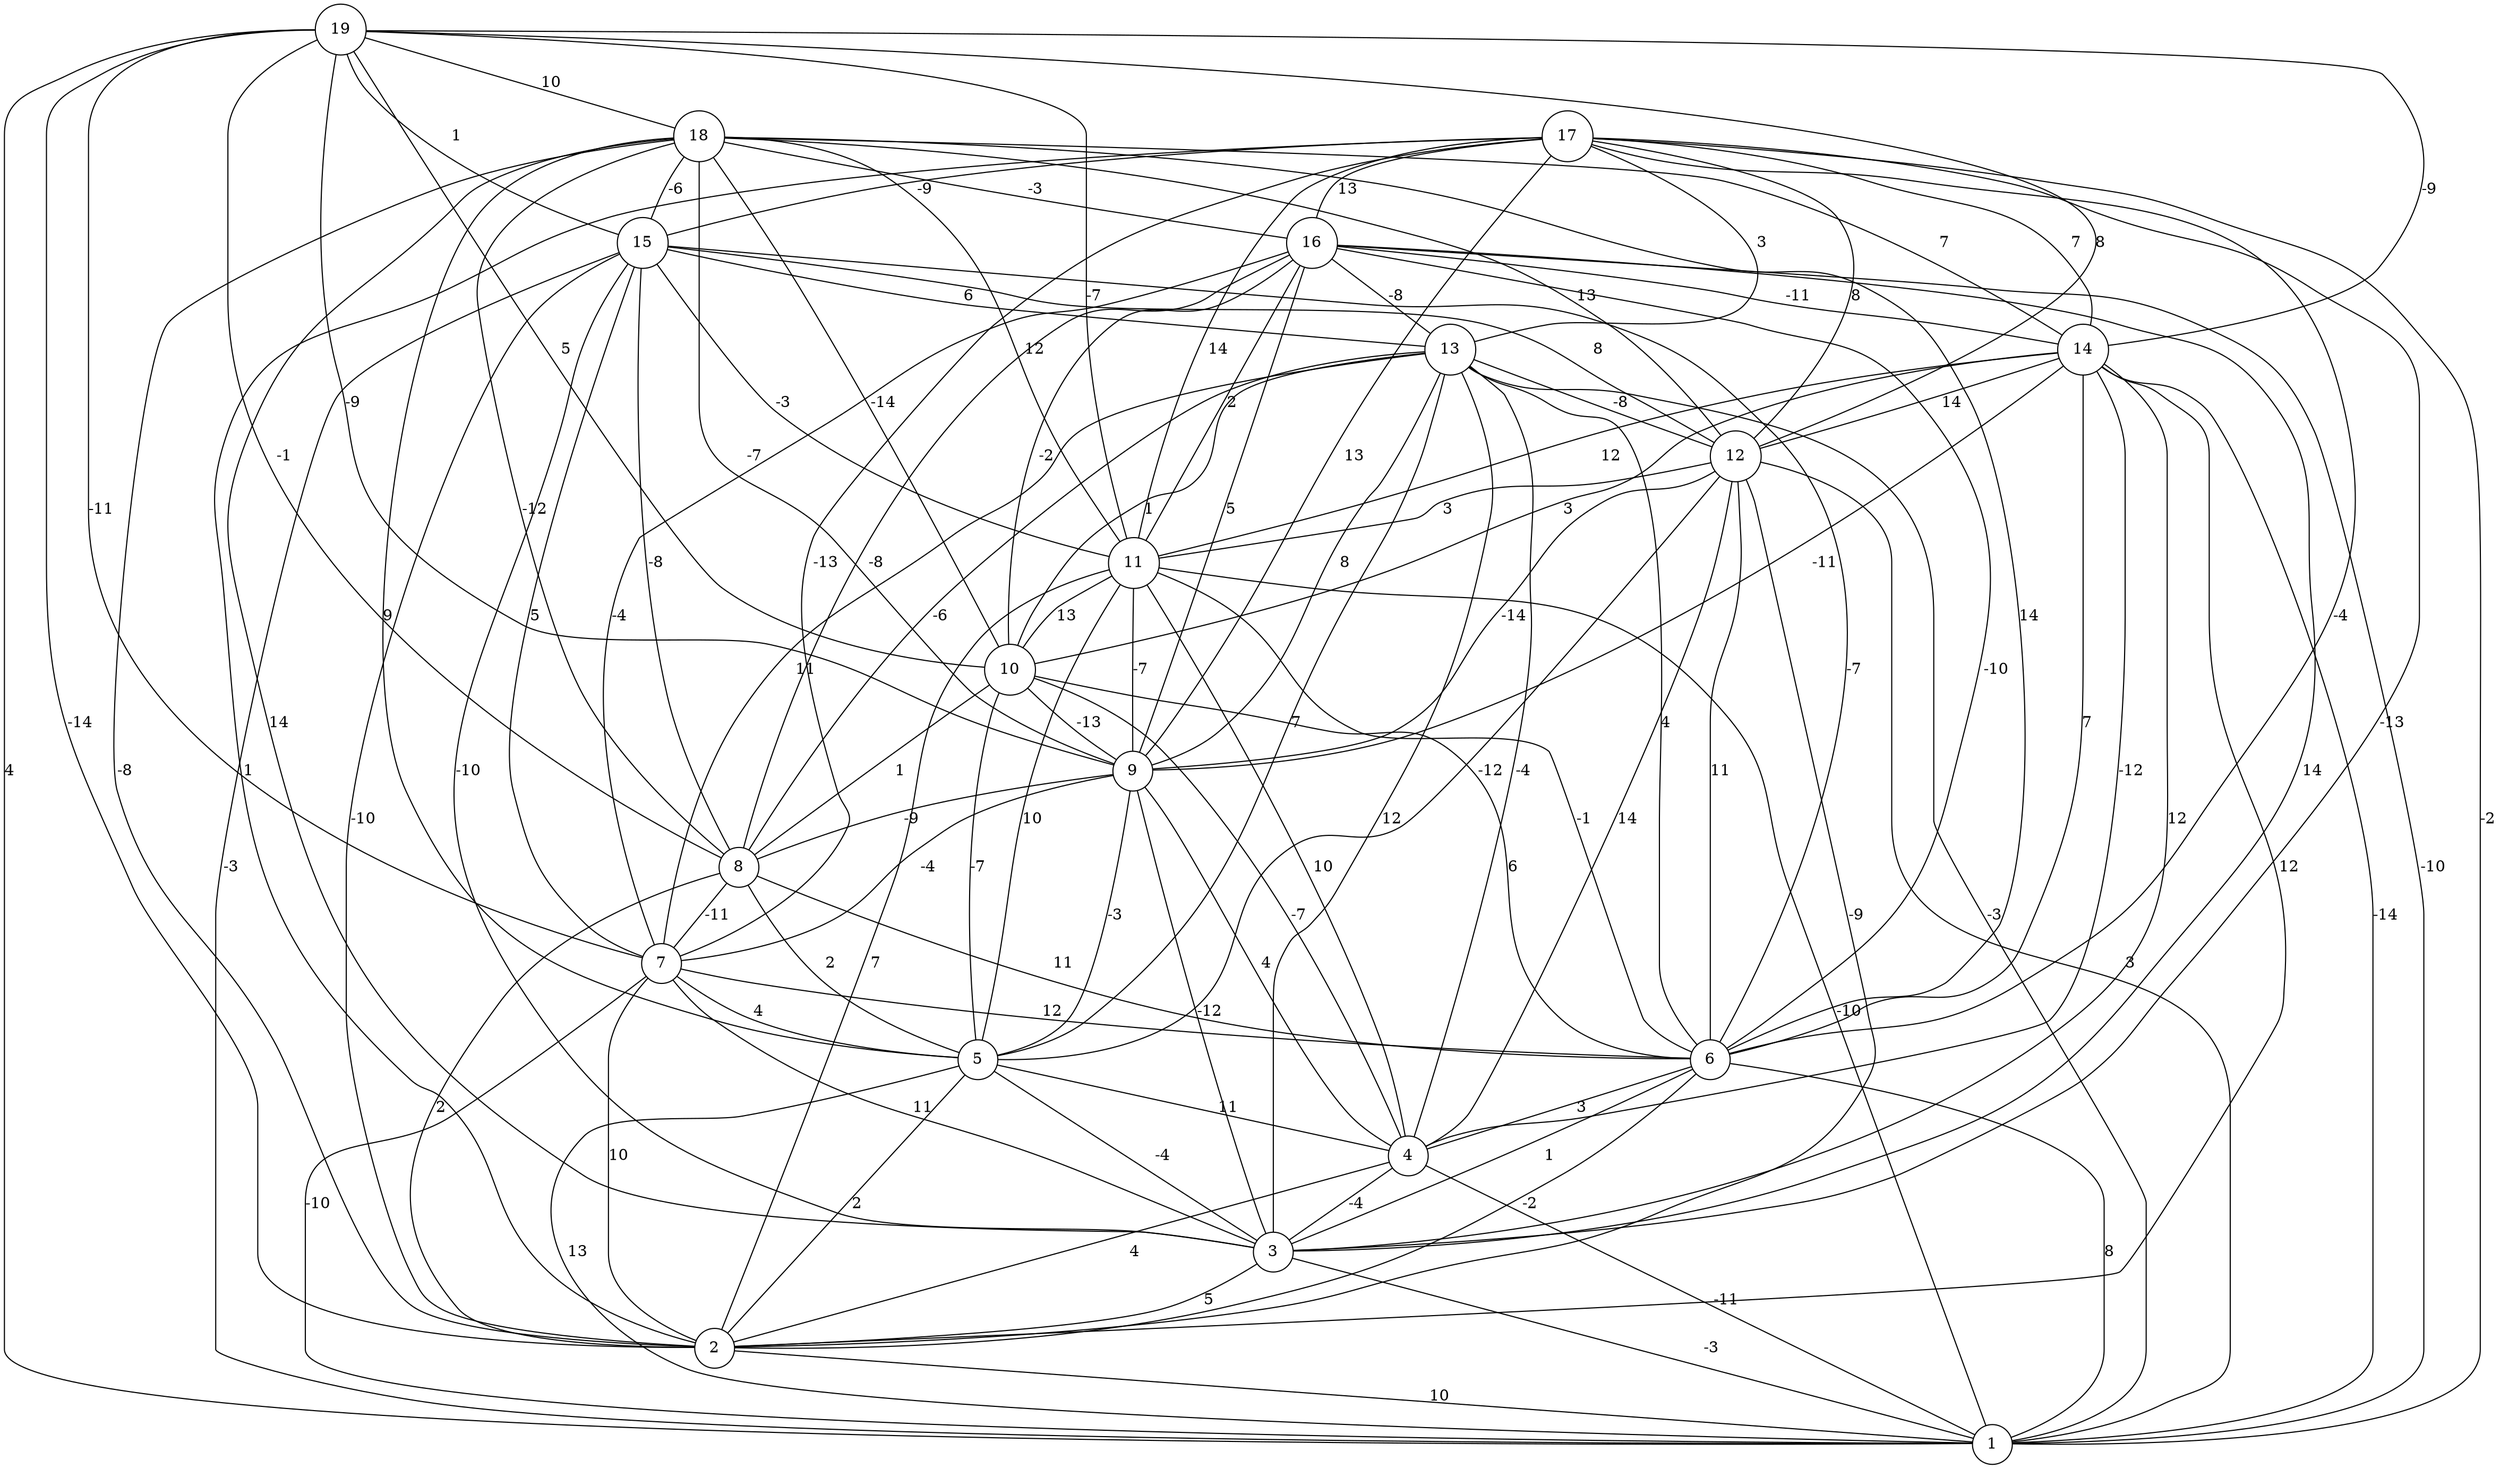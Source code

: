 graph { 
	 fontname="Helvetica,Arial,sans-serif" 
	 node [shape = circle]; 
	 19 -- 1 [label = "4"];
	 19 -- 2 [label = "-14"];
	 19 -- 7 [label = "-11"];
	 19 -- 8 [label = "-1"];
	 19 -- 9 [label = "-9"];
	 19 -- 10 [label = "5"];
	 19 -- 11 [label = "-7"];
	 19 -- 12 [label = "8"];
	 19 -- 14 [label = "-9"];
	 19 -- 15 [label = "1"];
	 19 -- 18 [label = "10"];
	 18 -- 2 [label = "-8"];
	 18 -- 3 [label = "14"];
	 18 -- 5 [label = "9"];
	 18 -- 6 [label = "14"];
	 18 -- 8 [label = "-12"];
	 18 -- 9 [label = "-7"];
	 18 -- 10 [label = "-14"];
	 18 -- 11 [label = "12"];
	 18 -- 12 [label = "13"];
	 18 -- 14 [label = "7"];
	 18 -- 15 [label = "-6"];
	 18 -- 16 [label = "-3"];
	 17 -- 1 [label = "-2"];
	 17 -- 2 [label = "1"];
	 17 -- 3 [label = "-13"];
	 17 -- 6 [label = "-4"];
	 17 -- 7 [label = "-13"];
	 17 -- 9 [label = "13"];
	 17 -- 11 [label = "14"];
	 17 -- 12 [label = "8"];
	 17 -- 13 [label = "3"];
	 17 -- 14 [label = "7"];
	 17 -- 15 [label = "-9"];
	 17 -- 16 [label = "13"];
	 16 -- 1 [label = "-10"];
	 16 -- 3 [label = "14"];
	 16 -- 6 [label = "-10"];
	 16 -- 7 [label = "-4"];
	 16 -- 8 [label = "-8"];
	 16 -- 9 [label = "5"];
	 16 -- 10 [label = "-2"];
	 16 -- 11 [label = "2"];
	 16 -- 13 [label = "-8"];
	 16 -- 14 [label = "-11"];
	 15 -- 1 [label = "-3"];
	 15 -- 2 [label = "-10"];
	 15 -- 3 [label = "-10"];
	 15 -- 6 [label = "-7"];
	 15 -- 7 [label = "5"];
	 15 -- 8 [label = "-8"];
	 15 -- 11 [label = "-3"];
	 15 -- 12 [label = "8"];
	 15 -- 13 [label = "6"];
	 14 -- 1 [label = "-14"];
	 14 -- 2 [label = "12"];
	 14 -- 3 [label = "12"];
	 14 -- 4 [label = "-12"];
	 14 -- 6 [label = "7"];
	 14 -- 9 [label = "-11"];
	 14 -- 10 [label = "3"];
	 14 -- 11 [label = "12"];
	 14 -- 12 [label = "14"];
	 13 -- 1 [label = "-3"];
	 13 -- 3 [label = "12"];
	 13 -- 4 [label = "-4"];
	 13 -- 5 [label = "7"];
	 13 -- 6 [label = "4"];
	 13 -- 7 [label = "11"];
	 13 -- 8 [label = "-6"];
	 13 -- 9 [label = "8"];
	 13 -- 10 [label = "1"];
	 13 -- 12 [label = "-8"];
	 12 -- 1 [label = "3"];
	 12 -- 2 [label = "-9"];
	 12 -- 4 [label = "14"];
	 12 -- 5 [label = "-12"];
	 12 -- 6 [label = "11"];
	 12 -- 9 [label = "-14"];
	 12 -- 11 [label = "3"];
	 11 -- 1 [label = "-10"];
	 11 -- 2 [label = "7"];
	 11 -- 4 [label = "10"];
	 11 -- 5 [label = "10"];
	 11 -- 6 [label = "-1"];
	 11 -- 9 [label = "-7"];
	 11 -- 10 [label = "13"];
	 10 -- 4 [label = "-7"];
	 10 -- 5 [label = "-7"];
	 10 -- 6 [label = "6"];
	 10 -- 8 [label = "1"];
	 10 -- 9 [label = "-13"];
	 9 -- 3 [label = "-12"];
	 9 -- 4 [label = "4"];
	 9 -- 5 [label = "-3"];
	 9 -- 7 [label = "-4"];
	 9 -- 8 [label = "-9"];
	 8 -- 2 [label = "2"];
	 8 -- 5 [label = "2"];
	 8 -- 6 [label = "11"];
	 8 -- 7 [label = "-11"];
	 7 -- 1 [label = "-10"];
	 7 -- 2 [label = "10"];
	 7 -- 3 [label = "11"];
	 7 -- 5 [label = "4"];
	 7 -- 6 [label = "12"];
	 6 -- 1 [label = "8"];
	 6 -- 2 [label = "-2"];
	 6 -- 3 [label = "1"];
	 6 -- 4 [label = "3"];
	 5 -- 1 [label = "13"];
	 5 -- 2 [label = "2"];
	 5 -- 3 [label = "-4"];
	 5 -- 4 [label = "11"];
	 4 -- 1 [label = "-11"];
	 4 -- 2 [label = "4"];
	 4 -- 3 [label = "-4"];
	 3 -- 1 [label = "-3"];
	 3 -- 2 [label = "5"];
	 2 -- 1 [label = "10"];
	 1;
	 2;
	 3;
	 4;
	 5;
	 6;
	 7;
	 8;
	 9;
	 10;
	 11;
	 12;
	 13;
	 14;
	 15;
	 16;
	 17;
	 18;
	 19;
}
